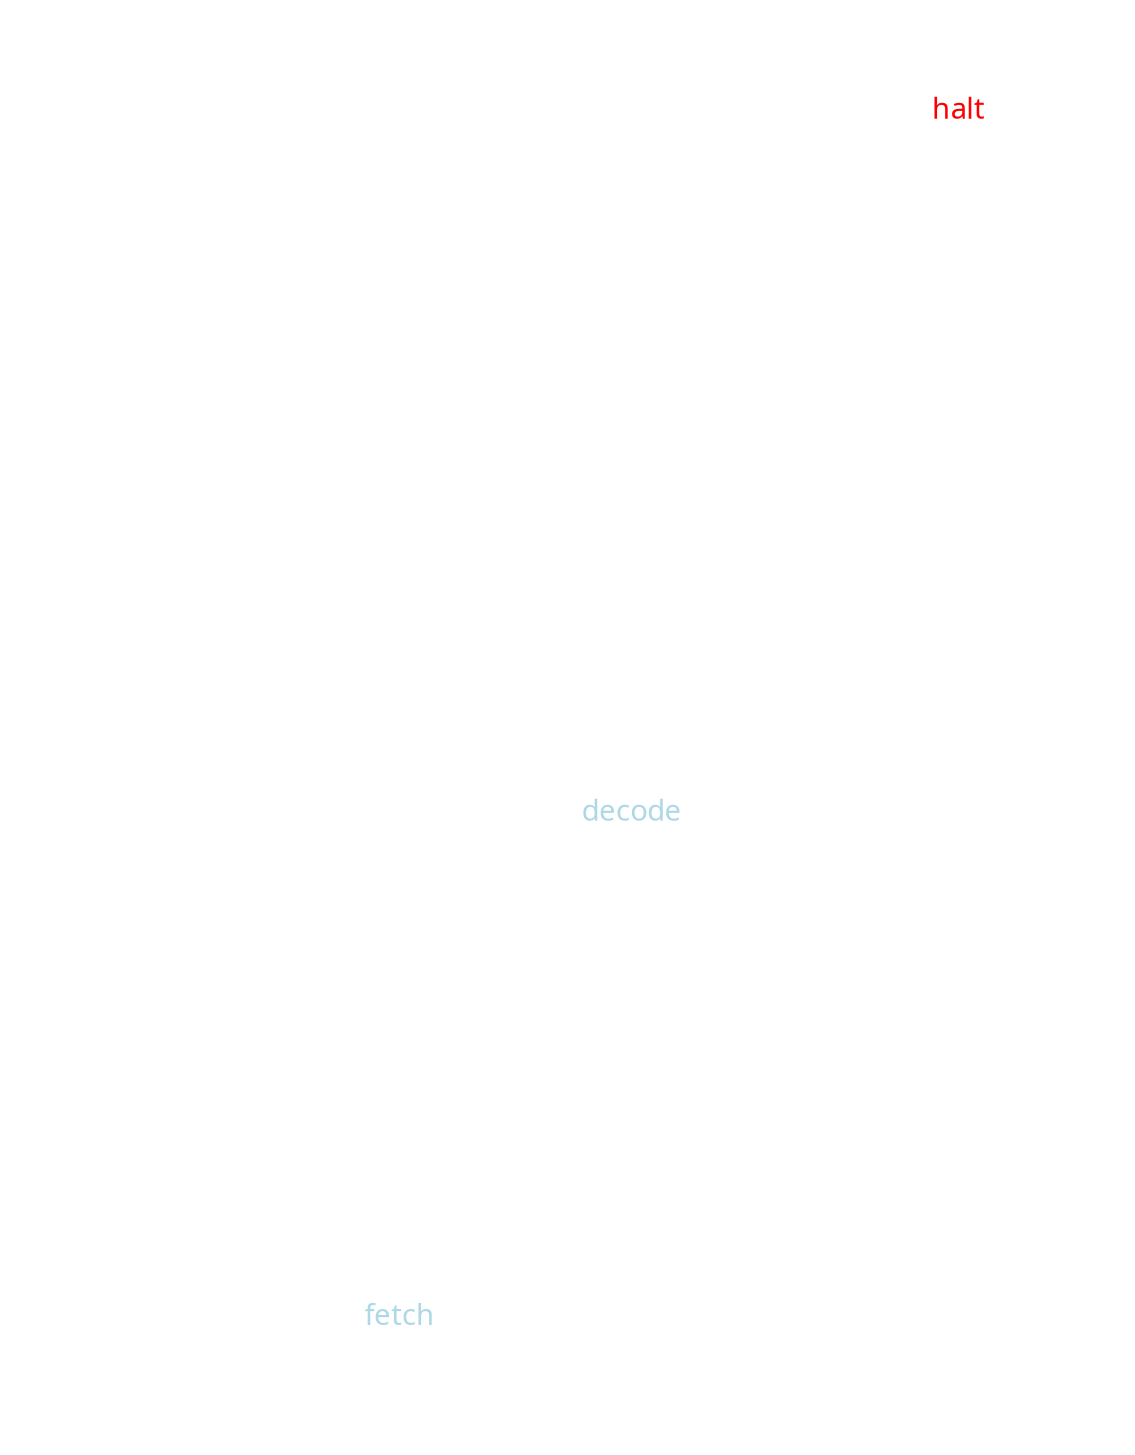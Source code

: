 digraph G {
  rankdir = "LR";
  compound = "true";
  bgcolor = "transparent";
  graph [fontname = "Handlee", fontcolor = "white", color = "white"];
  node [fontname = "Handlee", fontcolor = "white", color = "white"];
  edge [fontname = "Handlee", fontcolor = "white", color = "white"];

  startup [style = "invis"];
  idle;
  fetch [fontcolor = "lightblue"];
  decode [fontcolor = "lightblue"];
  startup -> idle [constraint = "false"];
  idle -> fetch [label = "EN=1"];
  fetch -> decode;
  fetch -> idle [label = "EN=0"];
  
  halt [fontcolor = "red", shape = "doublecircle"];
  decode -> halt [label = "\\0", constraint = "true"];
  halt -> halt
  decode -> ex_lmov[label = ">", constraint = "true"];
  decode -> ex_rmov[label = "<", constraint = "true"];
  decode -> ex_inc [label = "+", constraint = "true"];
  decode -> ex_dec [label = "-", constraint = "true"];
  decode -> ex_print [label = ".", constraint = "true"];
  decode -> ex_read [label = ",", constraint = "true"];
  decode -> ex_whilebeg [label = "[", constraint = "true"];
  decode -> ex_whileend [label = "]", constraint = "true"];
  decode -> ex_dobeg [label = "(", constraint = "true"];
  decode -> ex_doend [label = ")", constraint = "true"];
  decode -> ex_noop [label = "", constraint = "true"];
  
  subgraph cluster_execution {
    ex_lmov,
    ex_rmov,
    ex_inc,
    ex_dec,
    ex_print,
    ex_read,
    ex_whilebeg,
    ex_whileend,
    ex_dobeg,
    ex_doend,
    ex_noop
  };
  
  ex_noop -> fetch [ltail = "cluster_execution"];
}
